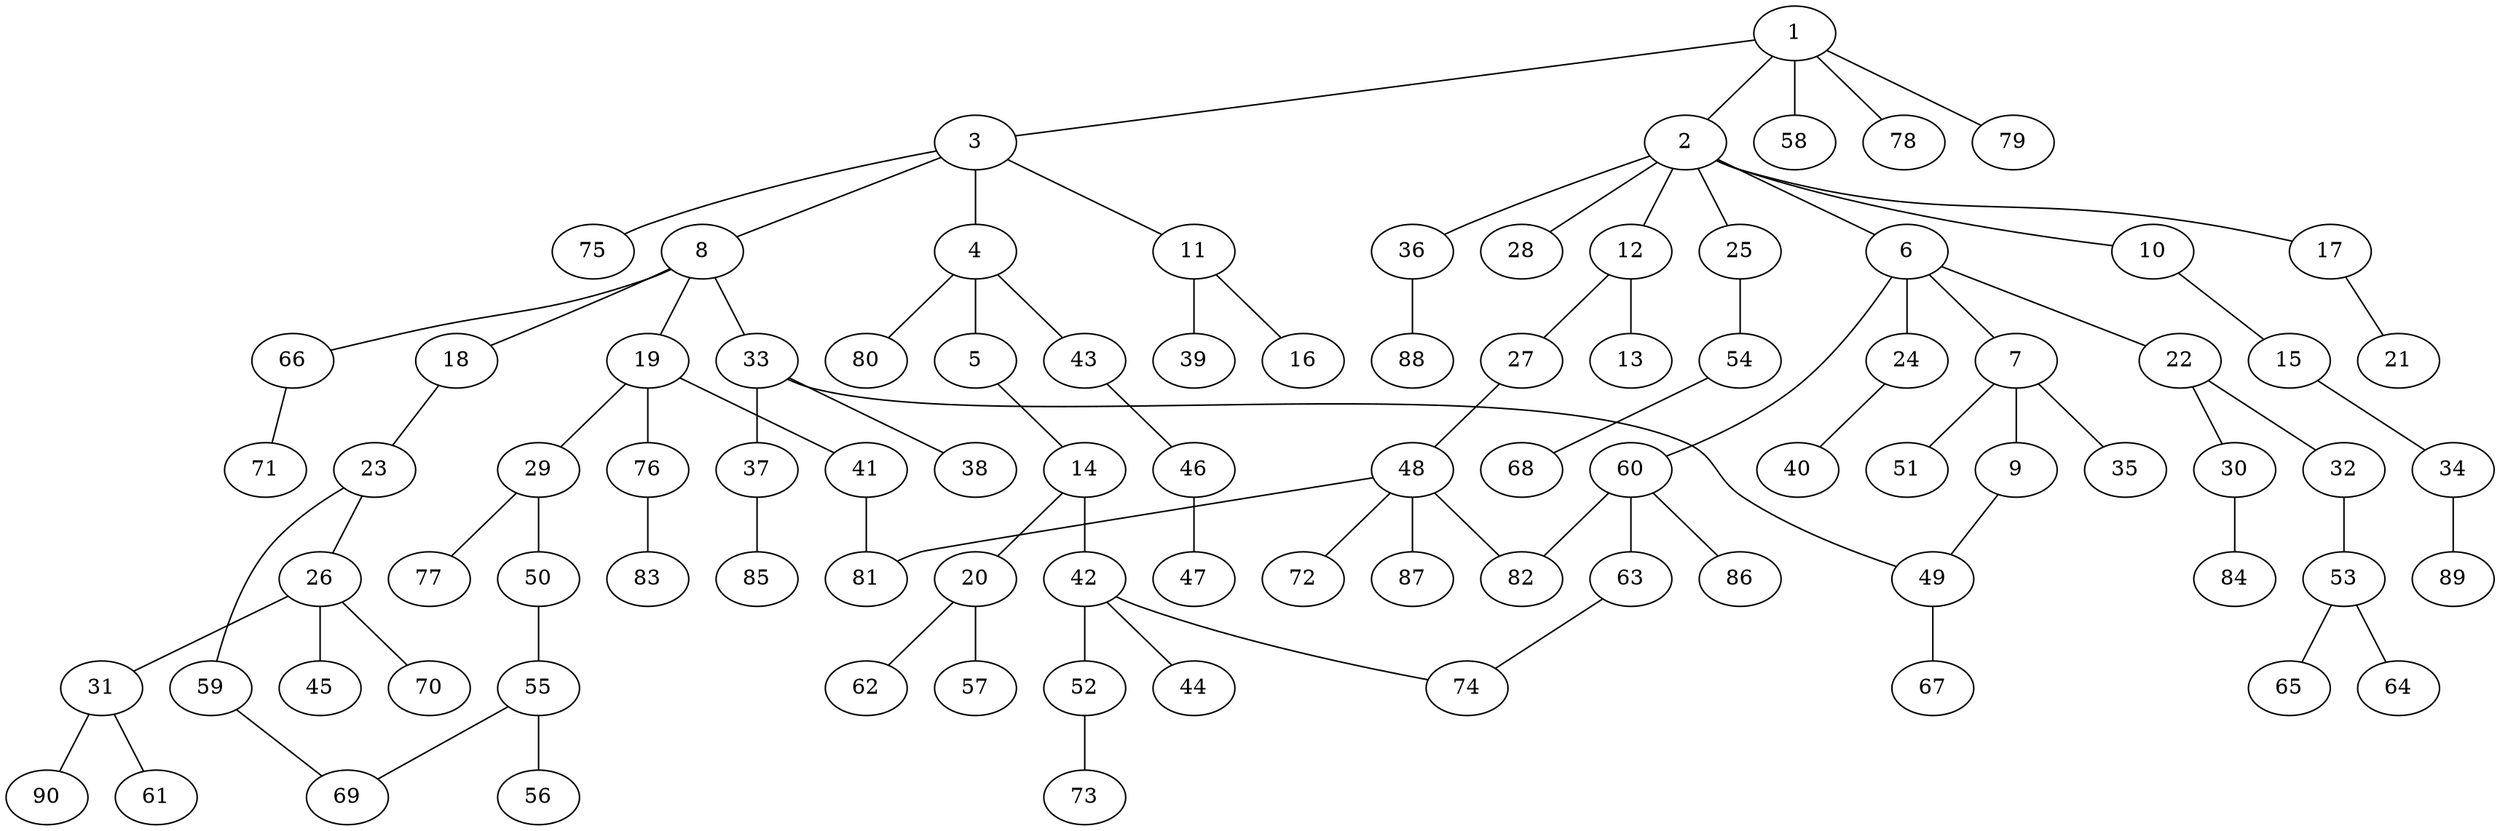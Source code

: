 graph graphname {1--2
1--3
1--58
1--78
1--79
2--6
2--10
2--12
2--17
2--25
2--28
2--36
3--4
3--8
3--11
3--75
4--5
4--43
4--80
5--14
6--7
6--22
6--24
6--60
7--9
7--35
7--51
8--18
8--19
8--33
8--66
9--49
10--15
11--16
11--39
12--13
12--27
14--20
14--42
15--34
17--21
18--23
19--29
19--41
19--76
20--57
20--62
22--30
22--32
23--26
23--59
24--40
25--54
26--31
26--45
26--70
27--48
29--50
29--77
30--84
31--61
31--90
32--53
33--37
33--38
33--49
34--89
36--88
37--85
41--81
42--44
42--52
42--74
43--46
46--47
48--72
48--81
48--82
48--87
49--67
50--55
52--73
53--64
53--65
54--68
55--56
55--69
59--69
60--63
60--82
60--86
63--74
66--71
76--83
}